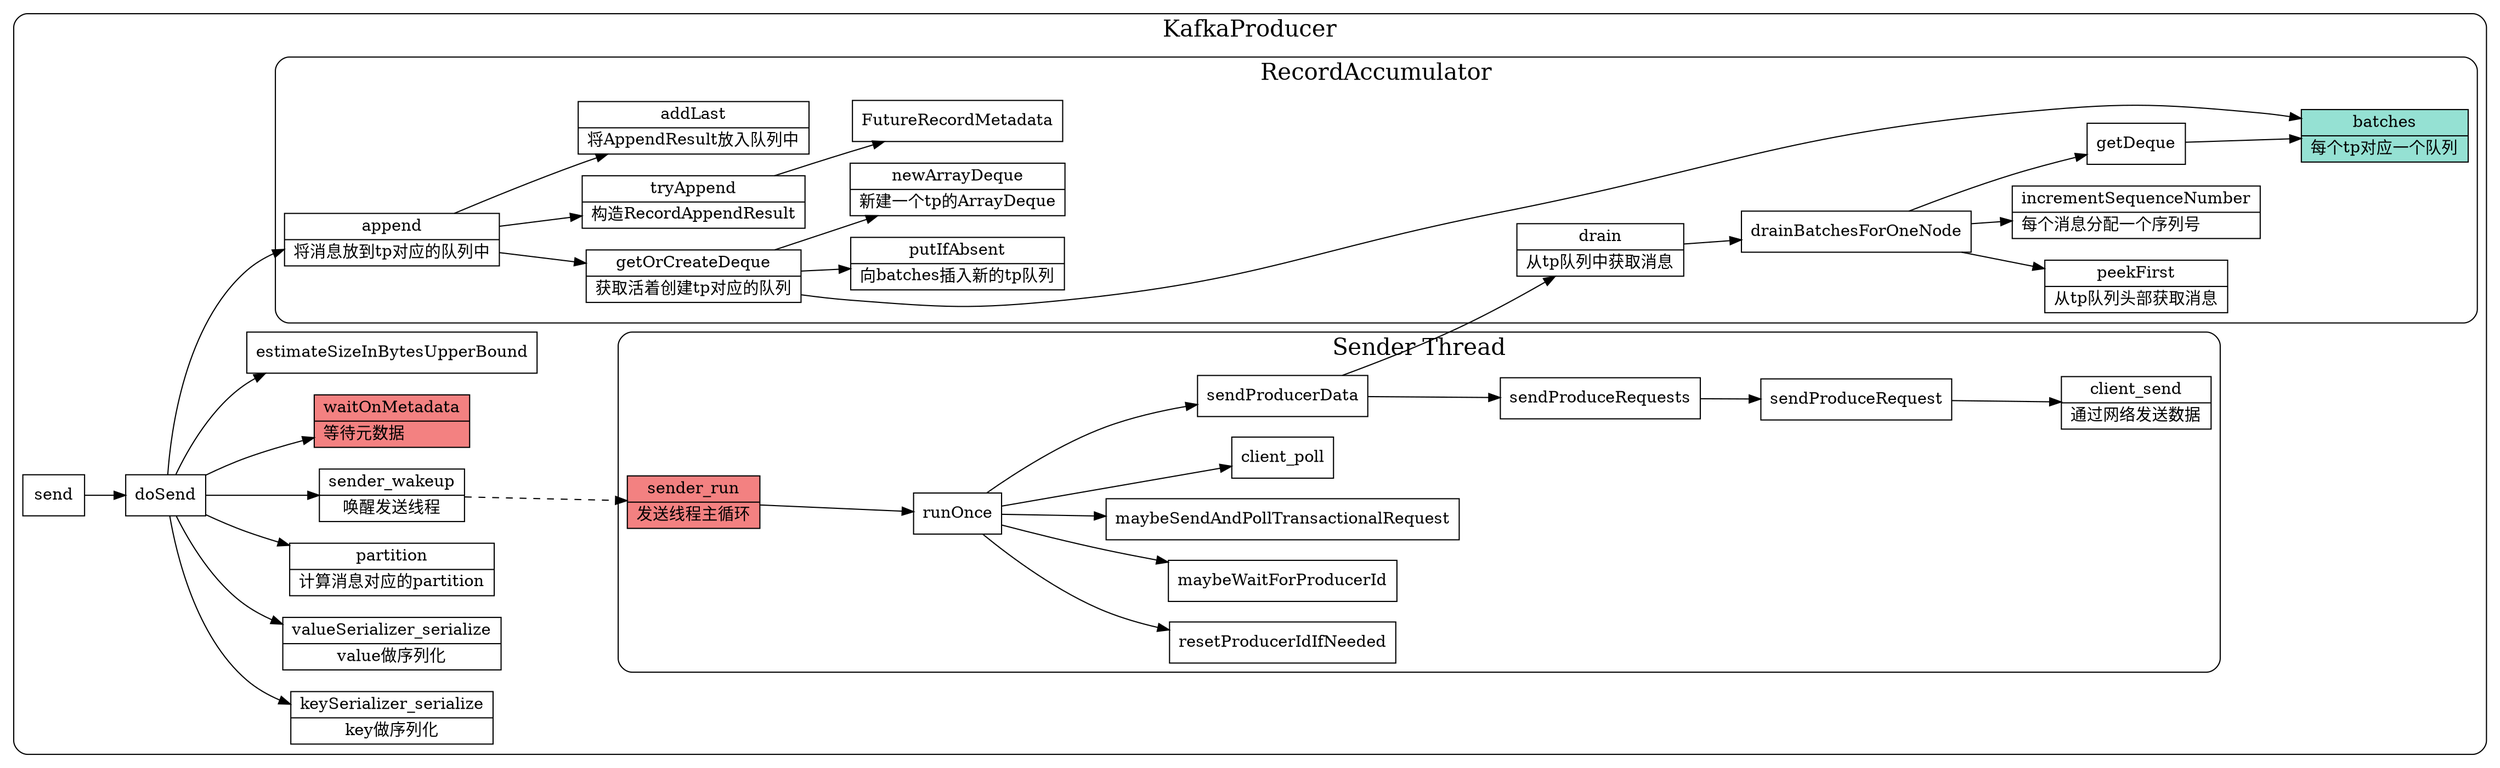 digraph client_producer {
  node[shape=box;];
  newrank=true;
  rankdir=LR;
  subgraph cluster_KafkaProducer {
    graph[label="KafkaProducer";fontsize=20;style=rounded];
    keySerializer_serialize[
      shape="record";
      label="{{
        keySerializer_serialize|
        key做序列化
      }}";
    ];
    valueSerializer_serialize[
      shape="record";
      label="{{
        valueSerializer_serialize|
        value做序列化
      }}";
    ];
    partition[
      shape="record";
      label="{{
        partition|
        计算消息对应的partition\l
      }}";
    ];
    sender_wakeup[
      shape="record";
      label="{{
        sender_wakeup|
        唤醒发送线程
      }}";
    ];
    sender_wakeup -> sender_run[style=dashed];
    waitOnMetadata[
      fillcolor="#f38181"
      style=filled;
      shape="record";
      label="{{
        waitOnMetadata|
        等待元数据\l
      }}";
    ];
    send -> doSend -> {
      waitOnMetadata;
      keySerializer_serialize;
      valueSerializer_serialize;
      partition;
      estimateSizeInBytesUpperBound;
      RecordAccumulator_append;
      sender_wakeup;
    }
    subgraph cluster_SenderThread {
      graph[label="Sender Thread";fontsize=20;style=rounded];
      sender_run[
        fillcolor="#f38181"
        style=filled;
        shape="record";
        label="{{
          sender_run|
          发送线程主循环\l
        }}";
      ];
      sender_run -> runOnce -> {
        resetProducerIdIfNeeded;
        maybeWaitForProducerId;
        maybeSendAndPollTransactionalRequest;
        client_poll;
      };
      runOnce -> sendProducerData -> sendProduceRequests -> sendProduceRequest;
      sendProduceRequest -> client_send;
      client_send[
        shape="record";
        label="{{
        client_send|
        通过网络发送数据\l
        }}";
      ];
    };
    sendProducerData -> { accumulator_drain; }
    subgraph cluster_RecordAccumulator {
      graph[label="RecordAccumulator";fontsize=20;style=rounded];
      RecordAccumulator_append[
        shape="record";
        label="{{
          append|
          将消息放到tp对应的队列中
        }}";
      ];
      accumulator_drain[
        shape="record";
        label="{{
          drain|
          从tp队列中获取消息
        }}";
      ];
      peekFirst[
        shape="record";
        label="{{
          peekFirst|
          从tp队列头部获取消息\l
        }}";
      ];
      incrementSequenceNumber[
        shape="record";
        label="{{
          incrementSequenceNumber|
          每个消息分配一个序列号\l
        }}";
      ];
      accumulator_drain -> drainBatchesForOneNode -> {
        getDeque;
        peekFirst;
        incrementSequenceNumber;
      };
      getDeque -> batches;
      batches[
        fillcolor="#95e1d3";
        style=filled;
        shape="record";
        label="{{
          batches|
          每个tp对应一个队列
        }}";
      ];
      getOrCreateDeque[
        shape="record";
        label="{{
          getOrCreateDeque|
          获取活着创建tp对应的队列
        }}";
      ];
      putIfAbsent[
        shape="record";
        label="{{
          putIfAbsent|
          向batches插入新的tp队列\l
        }}";
      ];
      RecordAccumulator_append -> {
        getOrCreateDeque;
        tryAppend;
        addLast;
      }
      addLast[
        shape="record";
        label="{{
          addLast|
          将AppendResult放入队列中
        }}";
      ];
      tryAppend[
        shape="record";
        label="{{
          tryAppend|
          构造RecordAppendResult\l
        }}";
      ];
      tryAppend -> FutureRecordMetadata;
      getOrCreateDeque ->  {
        batches;
        putIfAbsent;
        newArrayDeque;
      }
      newArrayDeque[
        shape="record";
        label="{{
          newArrayDeque|
          新建一个tp的ArrayDeque\l
        }}";
      ];
    };
  };
}
